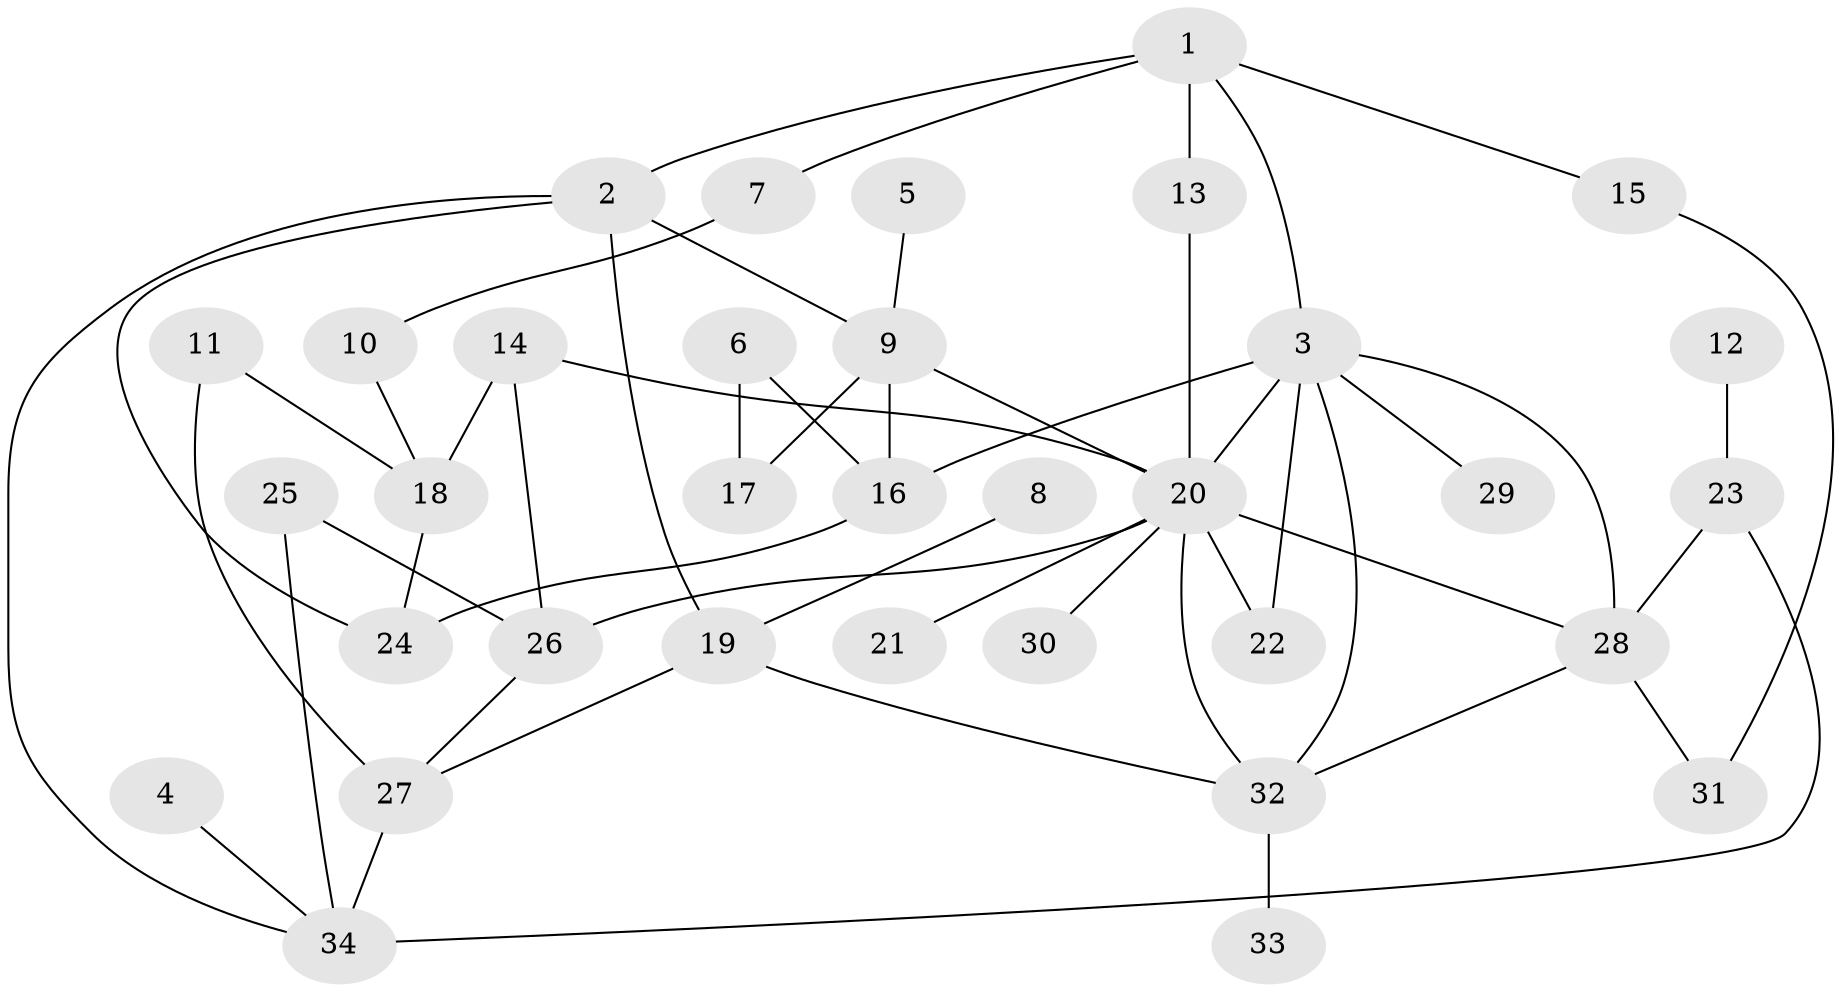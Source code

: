 // original degree distribution, {4: 0.08823529411764706, 5: 0.04411764705882353, 7: 0.029411764705882353, 3: 0.16176470588235295, 2: 0.4117647058823529, 6: 0.058823529411764705, 1: 0.20588235294117646}
// Generated by graph-tools (version 1.1) at 2025/49/03/09/25 03:49:16]
// undirected, 34 vertices, 52 edges
graph export_dot {
graph [start="1"]
  node [color=gray90,style=filled];
  1;
  2;
  3;
  4;
  5;
  6;
  7;
  8;
  9;
  10;
  11;
  12;
  13;
  14;
  15;
  16;
  17;
  18;
  19;
  20;
  21;
  22;
  23;
  24;
  25;
  26;
  27;
  28;
  29;
  30;
  31;
  32;
  33;
  34;
  1 -- 2 [weight=1.0];
  1 -- 3 [weight=1.0];
  1 -- 7 [weight=1.0];
  1 -- 13 [weight=1.0];
  1 -- 15 [weight=1.0];
  2 -- 9 [weight=1.0];
  2 -- 19 [weight=1.0];
  2 -- 24 [weight=1.0];
  2 -- 34 [weight=1.0];
  3 -- 16 [weight=1.0];
  3 -- 20 [weight=1.0];
  3 -- 22 [weight=1.0];
  3 -- 28 [weight=1.0];
  3 -- 29 [weight=1.0];
  3 -- 32 [weight=1.0];
  4 -- 34 [weight=1.0];
  5 -- 9 [weight=1.0];
  6 -- 16 [weight=1.0];
  6 -- 17 [weight=1.0];
  7 -- 10 [weight=1.0];
  8 -- 19 [weight=1.0];
  9 -- 16 [weight=1.0];
  9 -- 17 [weight=2.0];
  9 -- 20 [weight=1.0];
  10 -- 18 [weight=1.0];
  11 -- 18 [weight=1.0];
  11 -- 27 [weight=1.0];
  12 -- 23 [weight=1.0];
  13 -- 20 [weight=1.0];
  14 -- 18 [weight=1.0];
  14 -- 20 [weight=1.0];
  14 -- 26 [weight=1.0];
  15 -- 31 [weight=1.0];
  16 -- 24 [weight=1.0];
  18 -- 24 [weight=1.0];
  19 -- 27 [weight=1.0];
  19 -- 32 [weight=1.0];
  20 -- 21 [weight=1.0];
  20 -- 22 [weight=1.0];
  20 -- 26 [weight=1.0];
  20 -- 28 [weight=1.0];
  20 -- 30 [weight=1.0];
  20 -- 32 [weight=1.0];
  23 -- 28 [weight=1.0];
  23 -- 34 [weight=1.0];
  25 -- 26 [weight=1.0];
  25 -- 34 [weight=1.0];
  26 -- 27 [weight=1.0];
  27 -- 34 [weight=2.0];
  28 -- 31 [weight=1.0];
  28 -- 32 [weight=1.0];
  32 -- 33 [weight=1.0];
}
